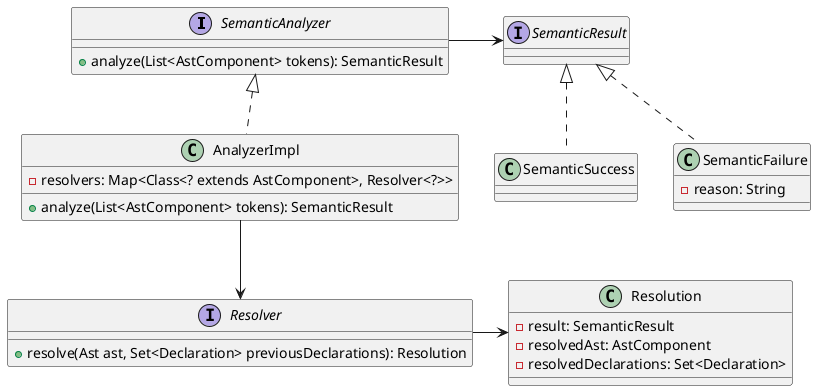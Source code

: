 @startuml

interface SemanticAnalyzer {
    + analyze(List<AstComponent> tokens): SemanticResult
}

class AnalyzerImpl implements SemanticAnalyzer {
    - resolvers: Map<Class<? extends AstComponent>, Resolver<?>>
    + analyze(List<AstComponent> tokens): SemanticResult
}

interface SemanticResult

class SemanticSuccess implements SemanticResult
class SemanticFailure implements SemanticResult {
    - reason: String
}

interface Resolver {
    + resolve(Ast ast, Set<Declaration> previousDeclarations): Resolution
}

class Resolution {
    - result: SemanticResult
    - resolvedAst: AstComponent
    - resolvedDeclarations: Set<Declaration>
}

SemanticAnalyzer -> SemanticResult
AnalyzerImpl --> Resolver
Resolver -> Resolution

@enduml